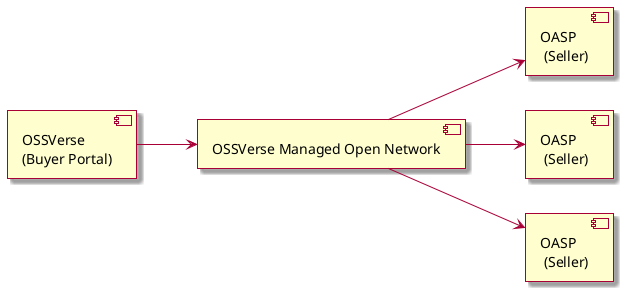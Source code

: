 @startuml

skin rose

left to right direction

component [OSSVerse \n(Buyer Portal)] as ossverse
component [OSSVerse Managed Open Network] as network
component [OASP \n (Seller)] as oasp1
component [OASP \n (Seller)] as oasp2
component [OASP \n (Seller)] as oasp3

ossverse --> network
network --> oasp1
network --> oasp2
network --> oasp3

@enduml
